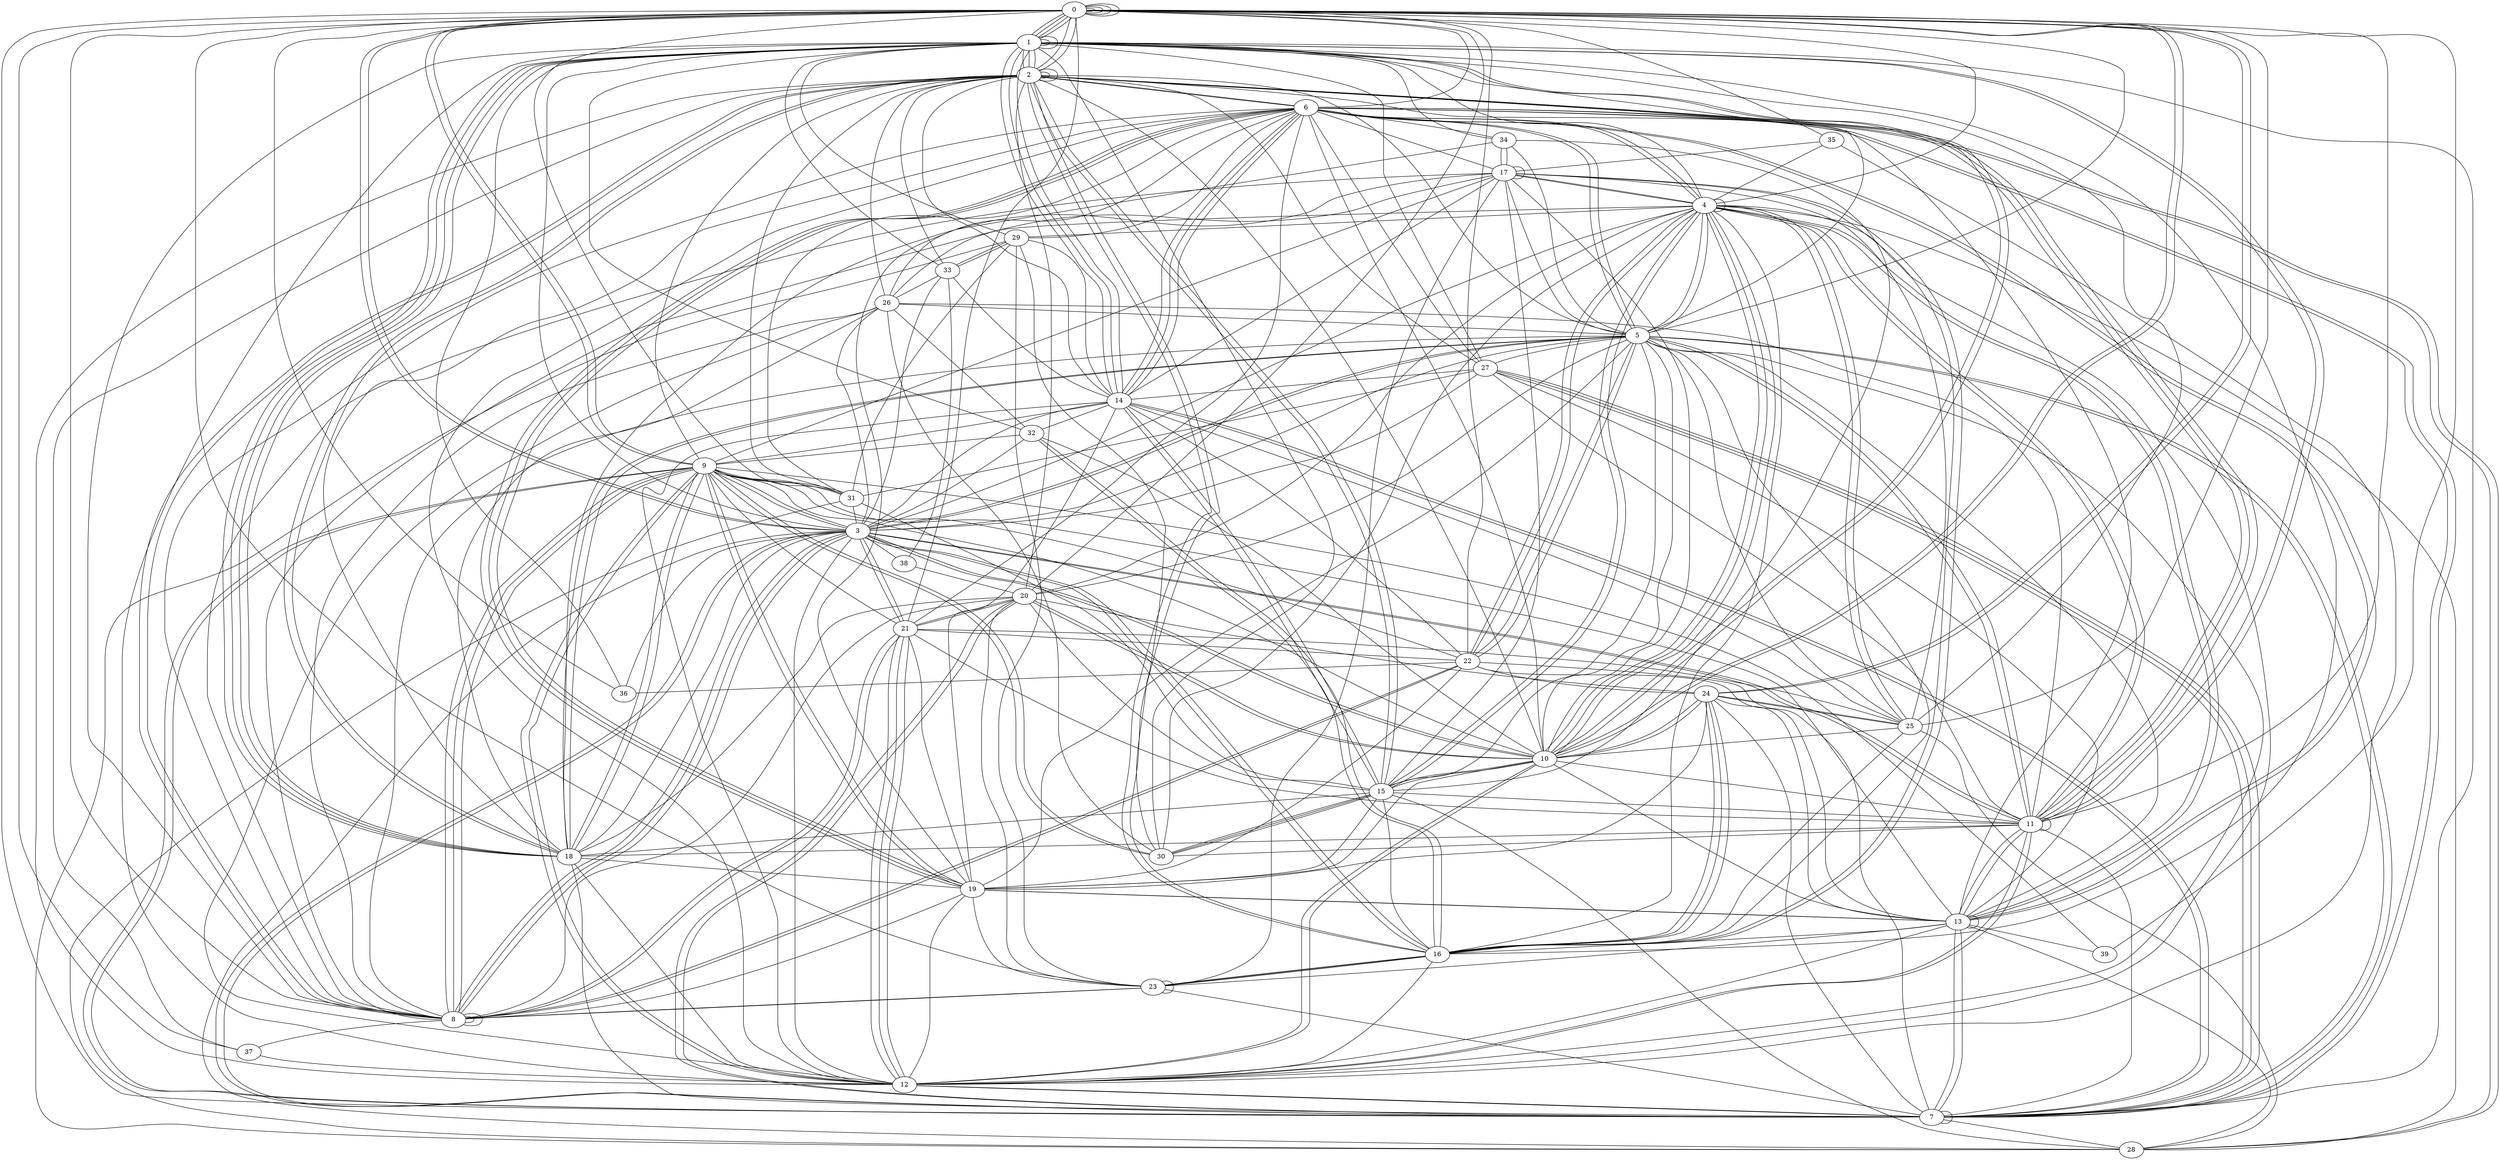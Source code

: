 graph G {
0;
1;
2;
3;
4;
5;
6;
7;
8;
9;
10;
11;
12;
13;
14;
15;
16;
17;
18;
19;
20;
21;
22;
23;
24;
25;
26;
27;
28;
29;
30;
31;
32;
33;
34;
35;
36;
37;
38;
39;
18--2 ;
4--5 ;
22--13 ;
25--21 ;
3--10 ;
35--4 ;
24--25 ;
8--19 ;
16--2 ;
21--22 ;
16--17 ;
21--12 ;
6--13 ;
4--1 ;
6--28 ;
14--25 ;
22--5 ;
15--19 ;
12--7 ;
28--13 ;
0--9 ;
20--2 ;
29--6 ;
14--33 ;
22--19 ;
2--8 ;
11--2 ;
3--7 ;
5--13 ;
12--3 ;
14--12 ;
21--8 ;
23--29 ;
5--25 ;
39--0 ;
17--23 ;
30--4 ;
28--29 ;
3--32 ;
1--2 ;
3--11 ;
16--12 ;
13--6 ;
8--3 ;
6--14 ;
32--1 ;
19--34 ;
6--0 ;
16--17 ;
2--2 ;
19--13 ;
33--3 ;
7--7 ;
7--12 ;
35--12 ;
6--26 ;
10--11 ;
8--2 ;
17--4 ;
10--32 ;
7--28 ;
29--1 ;
10--20 ;
13--11 ;
16--1 ;
9--31 ;
4--6 ;
7--18 ;
4--11 ;
10--15 ;
8--17 ;
4--13 ;
7--6 ;
9--18 ;
9--14 ;
0--31 ;
22--0 ;
8--0 ;
4--6 ;
20--4 ;
4--15 ;
18--15 ;
9--7 ;
6--5 ;
2--9 ;
22--24 ;
35--17 ;
23--20 ;
3--0 ;
39--9 ;
23--8 ;
23--13 ;
1--14 ;
12--21 ;
17--6 ;
3--4 ;
17--14 ;
10--4 ;
6--21 ;
6--5 ;
13--11 ;
31--3 ;
15--2 ;
3--8 ;
5--11 ;
14--7 ;
27--7 ;
16--32 ;
14--1 ;
9--22 ;
23--8 ;
15--34 ;
38--33 ;
22--36 ;
15--28 ;
30--29 ;
9--30 ;
13--19 ;
8--1 ;
3--26 ;
19--6 ;
2--2 ;
31--9 ;
8--26 ;
13--13 ;
29--33 ;
18--17 ;
20--15 ;
6--14 ;
7--13 ;
24--16 ;
16--4 ;
10--6 ;
27--14 ;
18--1 ;
21--12 ;
37--12 ;
20--0 ;
10--15 ;
20--8 ;
20--10 ;
4--10 ;
3--9 ;
31--28 ;
33--1 ;
7--20 ;
0--1 ;
5--15 ;
1--1 ;
16--25 ;
15--14 ;
2--6 ;
11--30 ;
11--18 ;
17--17 ;
26--5 ;
1--25 ;
1--3 ;
0--4 ;
10--9 ;
12--7 ;
8--5 ;
7--24 ;
9--21 ;
6--28 ;
13--39 ;
1--0 ;
5--1 ;
7--14 ;
19--10 ;
4--25 ;
25--4 ;
24--16 ;
5--0 ;
0--10 ;
18--26 ;
4--12 ;
7--27 ;
11--11 ;
14--32 ;
3--8 ;
15--16 ;
15--11 ;
33--26 ;
23--0 ;
12--9 ;
11--2 ;
5--7 ;
0--0 ;
5--2 ;
15--30 ;
7--9 ;
21--8 ;
13--16 ;
24--13 ;
1--2 ;
14--1 ;
1--1 ;
29--14 ;
31--29 ;
13--27 ;
19--12 ;
33--2 ;
36--0 ;
9--8 ;
4--22 ;
19--14 ;
19--9 ;
24--20 ;
14--15 ;
20--7 ;
18--1 ;
20--21 ;
3--21 ;
17--15 ;
3--38 ;
18--1 ;
7--11 ;
12--6 ;
22--8 ;
12--11 ;
4--4 ;
5--3 ;
21--3 ;
0--7 ;
28--3 ;
11--4 ;
1--36 ;
5--11 ;
9--19 ;
0--21 ;
24--19 ;
14--3 ;
8--8 ;
8--8 ;
27--2 ;
2--18 ;
31--15 ;
2--15 ;
9--0 ;
0--1 ;
3--5 ;
18--3 ;
26--30 ;
31--27 ;
17--9 ;
20--5 ;
1--10 ;
11--27 ;
7--27 ;
18--20 ;
34--17 ;
12--9 ;
5--18 ;
12--11 ;
9--8 ;
11--0 ;
0--24 ;
3--16 ;
19--5 ;
7--23 ;
32--9 ;
24--0 ;
11--3 ;
11--1 ;
10--24 ;
0--25 ;
23--19 ;
12--5 ;
6--19 ;
28--25 ;
25--10 ;
10--5 ;
3--16 ;
2--11 ;
4--17 ;
3--0 ;
0--1 ;
6--8 ;
10--12 ;
23--23 ;
2--37 ;
2--12 ;
3--36 ;
10--4 ;
0--0 ;
22--4 ;
9--8 ;
16--2 ;
2--14 ;
33--29 ;
27--1 ;
10--13 ;
34--1 ;
4--13 ;
9--30 ;
5--34 ;
6--31 ;
24--25 ;
5--27 ;
4--5 ;
6--14 ;
4--15 ;
6--34 ;
23--16 ;
18--9 ;
0--35 ;
18--19 ;
2--13 ;
34--17 ;
5--16 ;
12--18 ;
5--17 ;
10--3 ;
16--23 ;
0--0 ;
12--10 ;
10--24 ;
27--3 ;
7--13 ;
21--20 ;
17--10 ;
17--25 ;
6--27 ;
21--11 ;
38--20 ;
22--8 ;
19--21 ;
7--22 ;
11--26 ;
2--6 ;
8--37 ;
16--32 ;
30--1 ;
26--17 ;
5--7 ;
19--6 ;
0--37 ;
7--1 ;
0--0 ;
0--2 ;
6--7 ;
32--26 ;
2--31 ;
15--30 ;
28--4 ;
10--2 ;
1--12 ;
9--3 ;
0--2 ;
22--14 ;
4--8 ;
10--1 ;
23--16 ;
16--24 ;
18--1 ;
30--15 ;
18--5 ;
2--26 ;
1--11 ;
13--9 ;
12--26 ;
5--3 ;
1--2 ;
7--3 ;
4--29 ;
0--10 ;
13--12 ;
6--18 ;
22--5 ;
}
